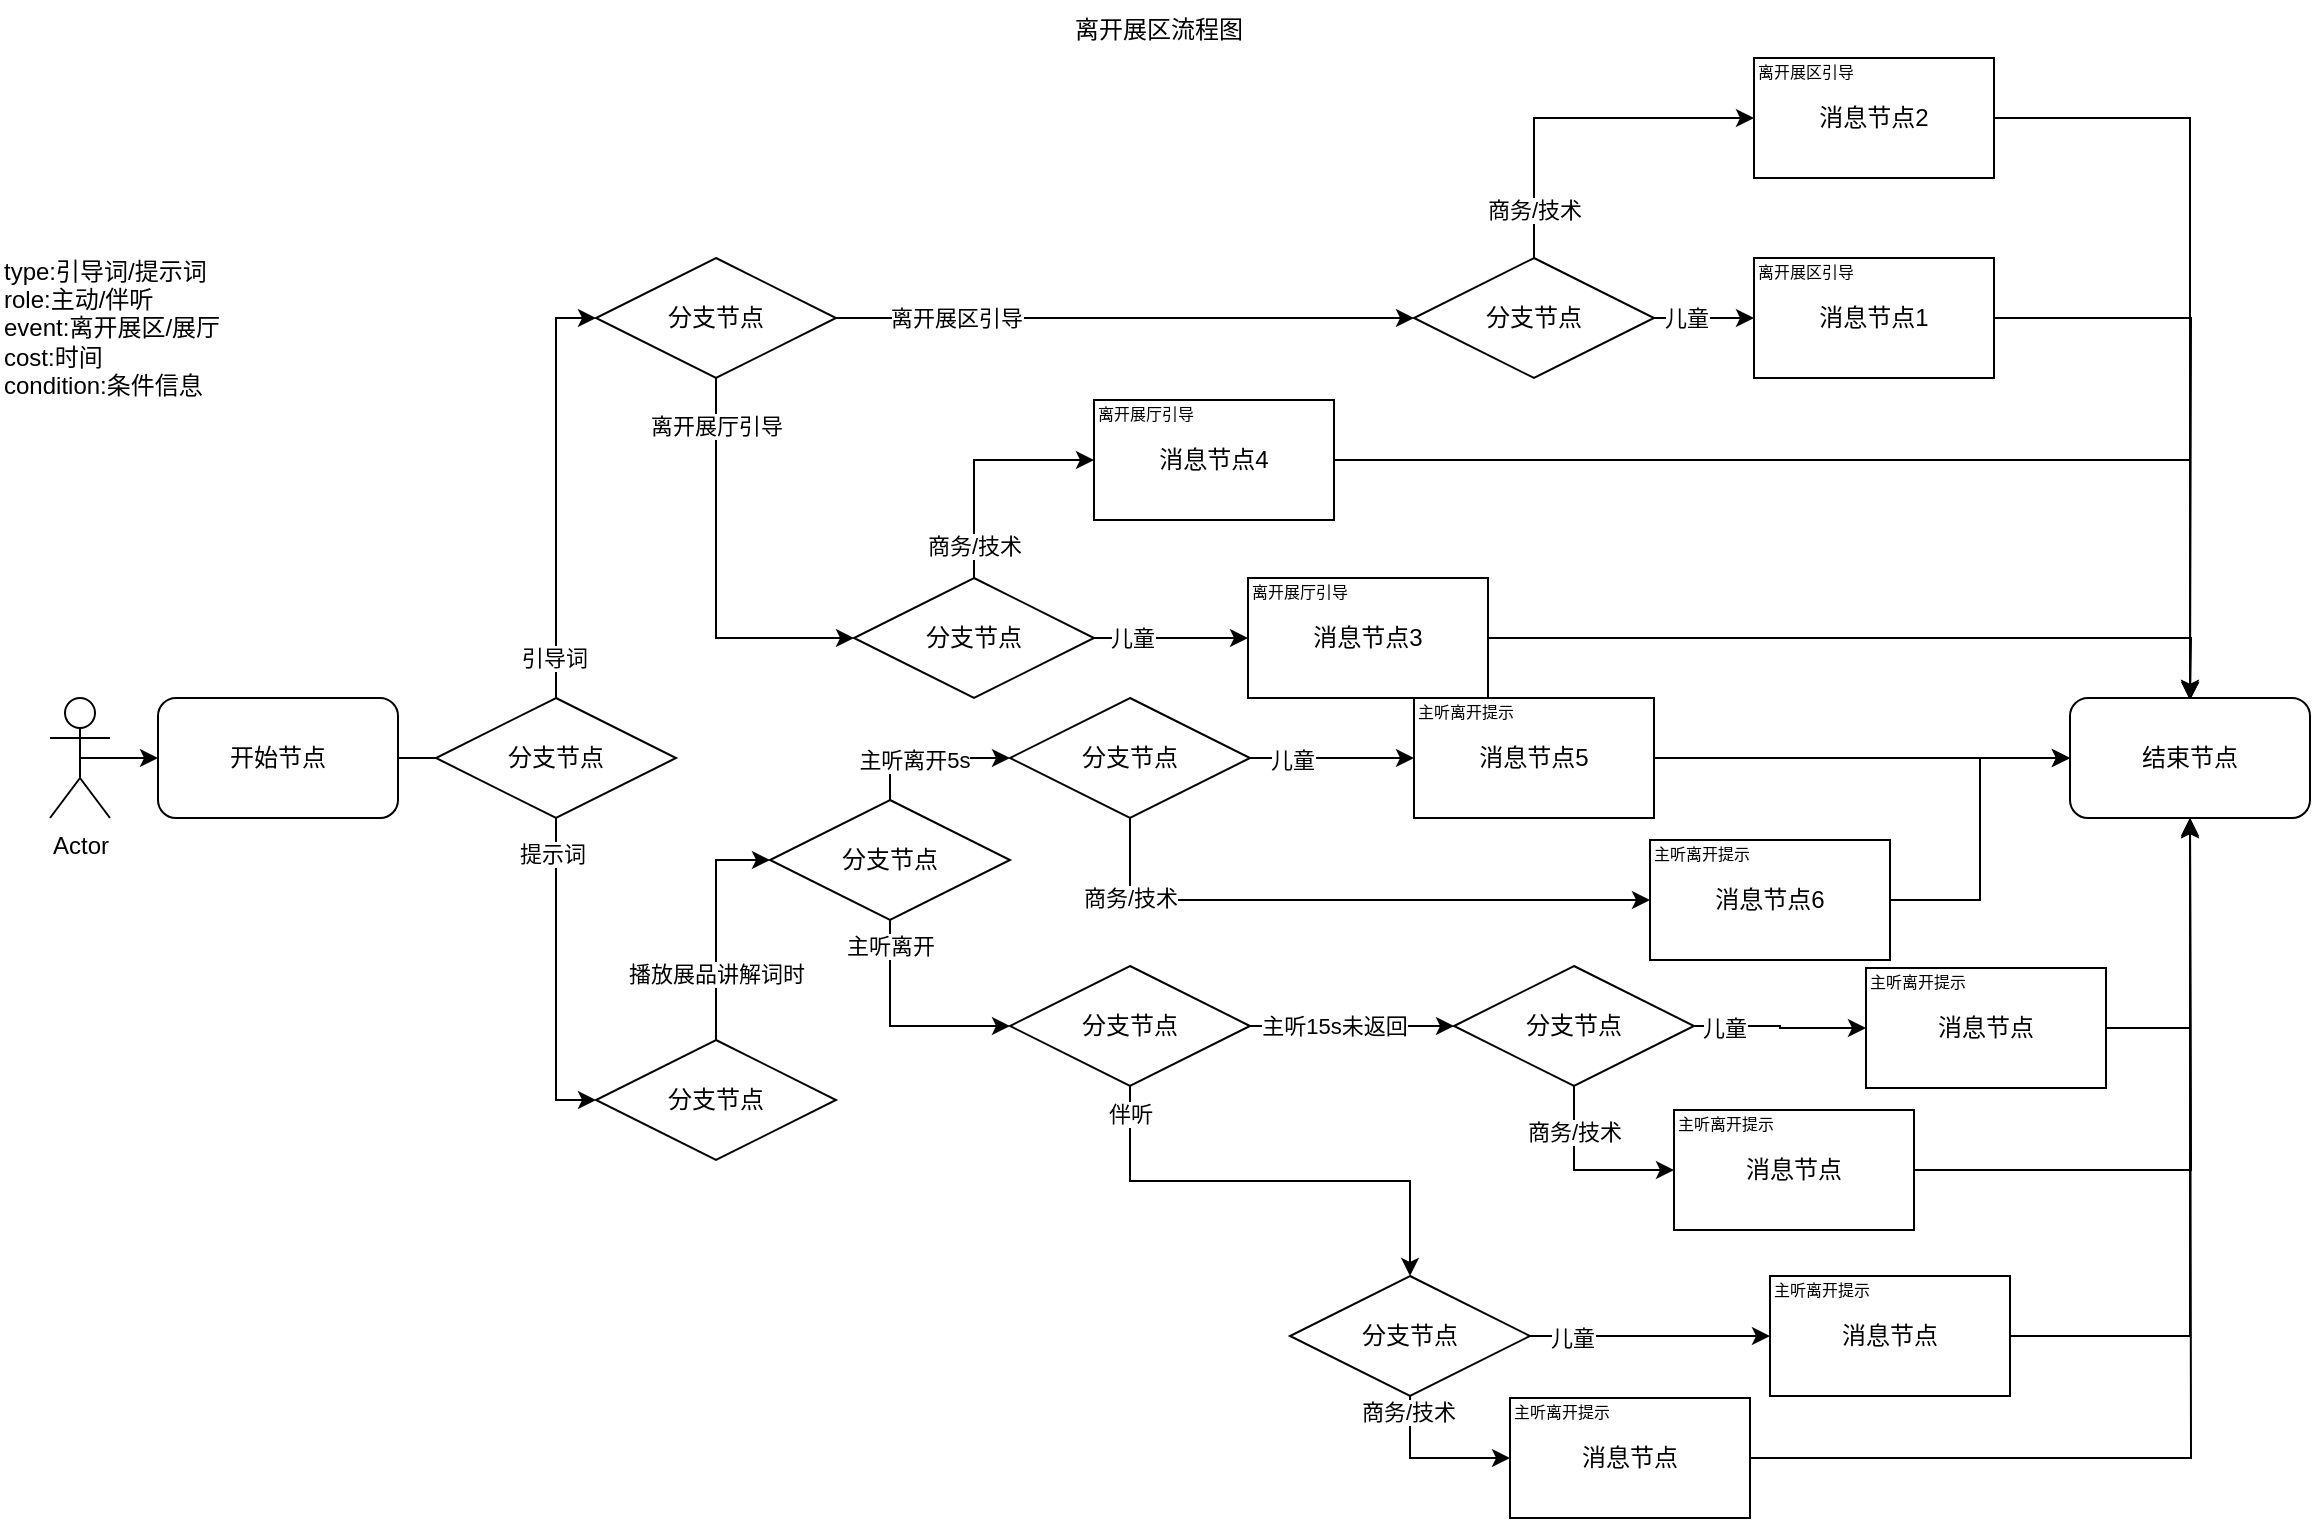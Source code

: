 <mxfile version="26.0.6">
  <diagram name="第 1 页" id="eqwS2rmoRDuyHipNQvQM">
    <mxGraphModel dx="1735" dy="1031" grid="1" gridSize="10" guides="1" tooltips="1" connect="1" arrows="1" fold="1" page="1" pageScale="1" pageWidth="1169" pageHeight="827" math="0" shadow="0">
      <root>
        <mxCell id="0" />
        <mxCell id="1" parent="0" />
        <mxCell id="97sA7i45QoaFlvlGvcoy-3" style="edgeStyle=orthogonalEdgeStyle;rounded=0;orthogonalLoop=1;jettySize=auto;html=1;exitX=0.5;exitY=0.5;exitDx=0;exitDy=0;exitPerimeter=0;entryX=0;entryY=0.5;entryDx=0;entryDy=0;" parent="1" source="97sA7i45QoaFlvlGvcoy-1" target="97sA7i45QoaFlvlGvcoy-2" edge="1">
          <mxGeometry relative="1" as="geometry" />
        </mxCell>
        <mxCell id="97sA7i45QoaFlvlGvcoy-1" value="Actor" style="shape=umlActor;verticalLabelPosition=bottom;verticalAlign=top;html=1;outlineConnect=0;" parent="1" vertex="1">
          <mxGeometry x="30" y="349" width="30" height="60" as="geometry" />
        </mxCell>
        <mxCell id="97sA7i45QoaFlvlGvcoy-5" style="edgeStyle=orthogonalEdgeStyle;rounded=0;orthogonalLoop=1;jettySize=auto;html=1;exitX=1;exitY=0.5;exitDx=0;exitDy=0;" parent="1" source="97sA7i45QoaFlvlGvcoy-2" edge="1">
          <mxGeometry relative="1" as="geometry">
            <mxPoint x="280" y="379" as="targetPoint" />
          </mxGeometry>
        </mxCell>
        <mxCell id="97sA7i45QoaFlvlGvcoy-2" value="开始节点" style="rounded=1;whiteSpace=wrap;html=1;" parent="1" vertex="1">
          <mxGeometry x="84" y="349" width="120" height="60" as="geometry" />
        </mxCell>
        <mxCell id="97sA7i45QoaFlvlGvcoy-10" value="type:引导词/提示词&lt;div&gt;role:主动/伴听&lt;/div&gt;&lt;div&gt;event:离开展区/展厅&lt;/div&gt;&lt;div&gt;cost:时间&lt;/div&gt;&lt;div&gt;condition:条件信息&lt;/div&gt;" style="text;html=1;align=left;verticalAlign=middle;resizable=0;points=[];autosize=1;strokeColor=none;fillColor=none;" parent="1" vertex="1">
          <mxGeometry x="5" y="119" width="130" height="90" as="geometry" />
        </mxCell>
        <mxCell id="0BQTkddd_yExmxfpGyZA-33" style="edgeStyle=orthogonalEdgeStyle;rounded=0;orthogonalLoop=1;jettySize=auto;html=1;exitX=0.5;exitY=0;exitDx=0;exitDy=0;entryX=0;entryY=0.5;entryDx=0;entryDy=0;" parent="1" source="97sA7i45QoaFlvlGvcoy-15" target="0BQTkddd_yExmxfpGyZA-37" edge="1">
          <mxGeometry relative="1" as="geometry">
            <mxPoint x="383.0" y="239" as="targetPoint" />
          </mxGeometry>
        </mxCell>
        <mxCell id="0BQTkddd_yExmxfpGyZA-34" value="引导词" style="edgeLabel;html=1;align=center;verticalAlign=middle;resizable=0;points=[];" parent="0BQTkddd_yExmxfpGyZA-33" vertex="1" connectable="0">
          <mxGeometry x="-0.804" y="1" relative="1" as="geometry">
            <mxPoint as="offset" />
          </mxGeometry>
        </mxCell>
        <mxCell id="0BQTkddd_yExmxfpGyZA-35" style="edgeStyle=orthogonalEdgeStyle;rounded=0;orthogonalLoop=1;jettySize=auto;html=1;exitX=0.5;exitY=1;exitDx=0;exitDy=0;entryX=0;entryY=0.5;entryDx=0;entryDy=0;" parent="1" source="97sA7i45QoaFlvlGvcoy-15" target="24F_cnndnKzgg-yqGema-22" edge="1">
          <mxGeometry relative="1" as="geometry">
            <mxPoint x="303" y="529" as="targetPoint" />
          </mxGeometry>
        </mxCell>
        <mxCell id="0BQTkddd_yExmxfpGyZA-36" value="提示词" style="edgeLabel;html=1;align=center;verticalAlign=middle;resizable=0;points=[];" parent="0BQTkddd_yExmxfpGyZA-35" vertex="1" connectable="0">
          <mxGeometry x="-0.778" y="-2" relative="1" as="geometry">
            <mxPoint as="offset" />
          </mxGeometry>
        </mxCell>
        <mxCell id="97sA7i45QoaFlvlGvcoy-15" value="分支节点" style="rhombus;whiteSpace=wrap;html=1;" parent="1" vertex="1">
          <mxGeometry x="223" y="349" width="120" height="60" as="geometry" />
        </mxCell>
        <mxCell id="qYZHV7-NMalifiw_TgKO-1" value="离开展区流程图" style="text;html=1;align=center;verticalAlign=middle;whiteSpace=wrap;rounded=0;" parent="1" vertex="1">
          <mxGeometry x="452" width="265" height="30" as="geometry" />
        </mxCell>
        <mxCell id="0BQTkddd_yExmxfpGyZA-4" style="edgeStyle=orthogonalEdgeStyle;rounded=0;orthogonalLoop=1;jettySize=auto;html=1;exitX=0.5;exitY=0;exitDx=0;exitDy=0;entryX=0;entryY=0.5;entryDx=0;entryDy=0;" parent="1" source="0BQTkddd_yExmxfpGyZA-1" target="0BQTkddd_yExmxfpGyZA-2" edge="1">
          <mxGeometry relative="1" as="geometry" />
        </mxCell>
        <mxCell id="0BQTkddd_yExmxfpGyZA-6" value="商务/技术" style="edgeLabel;html=1;align=center;verticalAlign=middle;resizable=0;points=[];" parent="0BQTkddd_yExmxfpGyZA-4" vertex="1" connectable="0">
          <mxGeometry x="-0.734" relative="1" as="geometry">
            <mxPoint as="offset" />
          </mxGeometry>
        </mxCell>
        <mxCell id="0BQTkddd_yExmxfpGyZA-5" style="edgeStyle=orthogonalEdgeStyle;rounded=0;orthogonalLoop=1;jettySize=auto;html=1;exitX=1;exitY=0.5;exitDx=0;exitDy=0;entryX=0;entryY=0.5;entryDx=0;entryDy=0;" parent="1" source="0BQTkddd_yExmxfpGyZA-1" target="0BQTkddd_yExmxfpGyZA-3" edge="1">
          <mxGeometry relative="1" as="geometry" />
        </mxCell>
        <mxCell id="0BQTkddd_yExmxfpGyZA-9" value="儿童" style="edgeLabel;html=1;align=center;verticalAlign=middle;resizable=0;points=[];" parent="0BQTkddd_yExmxfpGyZA-5" vertex="1" connectable="0">
          <mxGeometry x="-0.739" relative="1" as="geometry">
            <mxPoint x="9" as="offset" />
          </mxGeometry>
        </mxCell>
        <mxCell id="0BQTkddd_yExmxfpGyZA-1" value="分支节点" style="rhombus;whiteSpace=wrap;html=1;" parent="1" vertex="1">
          <mxGeometry x="712" y="129" width="120" height="60" as="geometry" />
        </mxCell>
        <mxCell id="D78f5MYqbMIF7nLeF2cV-3" style="edgeStyle=orthogonalEdgeStyle;rounded=0;orthogonalLoop=1;jettySize=auto;html=1;exitX=1;exitY=0.5;exitDx=0;exitDy=0;" parent="1" source="0BQTkddd_yExmxfpGyZA-2" target="D78f5MYqbMIF7nLeF2cV-2" edge="1">
          <mxGeometry relative="1" as="geometry" />
        </mxCell>
        <mxCell id="0BQTkddd_yExmxfpGyZA-2" value="消息节点2" style="rounded=0;whiteSpace=wrap;html=1;" parent="1" vertex="1">
          <mxGeometry x="882" y="29" width="120" height="60" as="geometry" />
        </mxCell>
        <mxCell id="D78f5MYqbMIF7nLeF2cV-4" style="edgeStyle=orthogonalEdgeStyle;rounded=0;orthogonalLoop=1;jettySize=auto;html=1;exitX=1;exitY=0.5;exitDx=0;exitDy=0;" parent="1" source="0BQTkddd_yExmxfpGyZA-3" edge="1">
          <mxGeometry relative="1" as="geometry">
            <mxPoint x="1100" y="350" as="targetPoint" />
          </mxGeometry>
        </mxCell>
        <mxCell id="0BQTkddd_yExmxfpGyZA-3" value="消息节点1" style="rounded=0;whiteSpace=wrap;html=1;" parent="1" vertex="1">
          <mxGeometry x="882" y="129" width="120" height="60" as="geometry" />
        </mxCell>
        <mxCell id="0BQTkddd_yExmxfpGyZA-7" value="&lt;font style=&quot;font-size: 8px;&quot;&gt;离开展区引导&lt;/font&gt;" style="text;html=1;align=left;verticalAlign=middle;whiteSpace=wrap;rounded=0;" parent="1" vertex="1">
          <mxGeometry x="882" y="29" width="70" height="11" as="geometry" />
        </mxCell>
        <mxCell id="0BQTkddd_yExmxfpGyZA-8" value="&lt;font style=&quot;font-size: 8px;&quot;&gt;离开展区引导&lt;/font&gt;" style="text;html=1;align=left;verticalAlign=middle;whiteSpace=wrap;rounded=0;" parent="1" vertex="1">
          <mxGeometry x="882" y="129" width="70" height="11" as="geometry" />
        </mxCell>
        <mxCell id="0BQTkddd_yExmxfpGyZA-10" style="edgeStyle=orthogonalEdgeStyle;rounded=0;orthogonalLoop=1;jettySize=auto;html=1;exitX=0.5;exitY=0;exitDx=0;exitDy=0;entryX=0;entryY=0.5;entryDx=0;entryDy=0;" parent="1" source="0BQTkddd_yExmxfpGyZA-14" target="0BQTkddd_yExmxfpGyZA-15" edge="1">
          <mxGeometry relative="1" as="geometry" />
        </mxCell>
        <mxCell id="0BQTkddd_yExmxfpGyZA-11" value="商务/技术" style="edgeLabel;html=1;align=center;verticalAlign=middle;resizable=0;points=[];" parent="0BQTkddd_yExmxfpGyZA-10" vertex="1" connectable="0">
          <mxGeometry x="-0.734" relative="1" as="geometry">
            <mxPoint as="offset" />
          </mxGeometry>
        </mxCell>
        <mxCell id="0BQTkddd_yExmxfpGyZA-12" style="edgeStyle=orthogonalEdgeStyle;rounded=0;orthogonalLoop=1;jettySize=auto;html=1;exitX=1;exitY=0.5;exitDx=0;exitDy=0;entryX=0;entryY=0.5;entryDx=0;entryDy=0;" parent="1" source="0BQTkddd_yExmxfpGyZA-14" target="0BQTkddd_yExmxfpGyZA-16" edge="1">
          <mxGeometry relative="1" as="geometry" />
        </mxCell>
        <mxCell id="0BQTkddd_yExmxfpGyZA-13" value="儿童" style="edgeLabel;html=1;align=center;verticalAlign=middle;resizable=0;points=[];" parent="0BQTkddd_yExmxfpGyZA-12" vertex="1" connectable="0">
          <mxGeometry x="-0.739" relative="1" as="geometry">
            <mxPoint x="9" as="offset" />
          </mxGeometry>
        </mxCell>
        <mxCell id="0BQTkddd_yExmxfpGyZA-14" value="分支节点" style="rhombus;whiteSpace=wrap;html=1;" parent="1" vertex="1">
          <mxGeometry x="432" y="289" width="120" height="60" as="geometry" />
        </mxCell>
        <mxCell id="D78f5MYqbMIF7nLeF2cV-5" style="edgeStyle=orthogonalEdgeStyle;rounded=0;orthogonalLoop=1;jettySize=auto;html=1;exitX=1;exitY=0.5;exitDx=0;exitDy=0;entryX=0.5;entryY=0;entryDx=0;entryDy=0;" parent="1" source="0BQTkddd_yExmxfpGyZA-15" target="D78f5MYqbMIF7nLeF2cV-2" edge="1">
          <mxGeometry relative="1" as="geometry" />
        </mxCell>
        <mxCell id="0BQTkddd_yExmxfpGyZA-15" value="消息节点4" style="rounded=0;whiteSpace=wrap;html=1;" parent="1" vertex="1">
          <mxGeometry x="552" y="200" width="120" height="60" as="geometry" />
        </mxCell>
        <mxCell id="D78f5MYqbMIF7nLeF2cV-6" style="edgeStyle=orthogonalEdgeStyle;rounded=0;orthogonalLoop=1;jettySize=auto;html=1;exitX=1;exitY=0.5;exitDx=0;exitDy=0;" parent="1" source="0BQTkddd_yExmxfpGyZA-16" edge="1">
          <mxGeometry relative="1" as="geometry">
            <mxPoint x="1100" y="350" as="targetPoint" />
          </mxGeometry>
        </mxCell>
        <mxCell id="0BQTkddd_yExmxfpGyZA-16" value="消息节点3" style="rounded=0;whiteSpace=wrap;html=1;" parent="1" vertex="1">
          <mxGeometry x="629" y="289" width="120" height="60" as="geometry" />
        </mxCell>
        <mxCell id="0BQTkddd_yExmxfpGyZA-17" value="&lt;font style=&quot;font-size: 8px;&quot;&gt;离开展厅引导&lt;/font&gt;" style="text;html=1;align=left;verticalAlign=middle;whiteSpace=wrap;rounded=0;" parent="1" vertex="1">
          <mxGeometry x="552" y="200" width="70" height="11" as="geometry" />
        </mxCell>
        <mxCell id="0BQTkddd_yExmxfpGyZA-18" value="&lt;font style=&quot;font-size: 8px;&quot;&gt;离开展厅引导&lt;/font&gt;" style="text;html=1;align=left;verticalAlign=middle;whiteSpace=wrap;rounded=0;" parent="1" vertex="1">
          <mxGeometry x="629" y="289" width="70" height="11" as="geometry" />
        </mxCell>
        <mxCell id="0BQTkddd_yExmxfpGyZA-38" style="edgeStyle=orthogonalEdgeStyle;rounded=0;orthogonalLoop=1;jettySize=auto;html=1;exitX=0.5;exitY=1;exitDx=0;exitDy=0;entryX=0;entryY=0.5;entryDx=0;entryDy=0;" parent="1" source="0BQTkddd_yExmxfpGyZA-37" target="0BQTkddd_yExmxfpGyZA-14" edge="1">
          <mxGeometry relative="1" as="geometry" />
        </mxCell>
        <mxCell id="0BQTkddd_yExmxfpGyZA-39" value="离开展厅引导" style="edgeLabel;html=1;align=center;verticalAlign=middle;resizable=0;points=[];" parent="0BQTkddd_yExmxfpGyZA-38" vertex="1" connectable="0">
          <mxGeometry x="-0.764" relative="1" as="geometry">
            <mxPoint as="offset" />
          </mxGeometry>
        </mxCell>
        <mxCell id="0BQTkddd_yExmxfpGyZA-42" style="edgeStyle=orthogonalEdgeStyle;rounded=0;orthogonalLoop=1;jettySize=auto;html=1;exitX=1;exitY=0.5;exitDx=0;exitDy=0;entryX=0;entryY=0.5;entryDx=0;entryDy=0;" parent="1" source="0BQTkddd_yExmxfpGyZA-37" target="0BQTkddd_yExmxfpGyZA-1" edge="1">
          <mxGeometry relative="1" as="geometry" />
        </mxCell>
        <mxCell id="0BQTkddd_yExmxfpGyZA-43" value="离开展区引导" style="edgeLabel;html=1;align=center;verticalAlign=middle;resizable=0;points=[];" parent="0BQTkddd_yExmxfpGyZA-42" vertex="1" connectable="0">
          <mxGeometry x="-0.925" relative="1" as="geometry">
            <mxPoint x="49" as="offset" />
          </mxGeometry>
        </mxCell>
        <mxCell id="0BQTkddd_yExmxfpGyZA-37" value="分支节点" style="rhombus;whiteSpace=wrap;html=1;" parent="1" vertex="1">
          <mxGeometry x="303" y="129" width="120" height="60" as="geometry" />
        </mxCell>
        <mxCell id="D78f5MYqbMIF7nLeF2cV-2" value="结束节点" style="rounded=1;whiteSpace=wrap;html=1;" parent="1" vertex="1">
          <mxGeometry x="1040" y="349" width="120" height="60" as="geometry" />
        </mxCell>
        <mxCell id="24F_cnndnKzgg-yqGema-1" style="edgeStyle=orthogonalEdgeStyle;rounded=0;orthogonalLoop=1;jettySize=auto;html=1;entryX=0;entryY=0.5;entryDx=0;entryDy=0;" parent="1" source="D78f5MYqbMIF7nLeF2cV-15" target="24F_cnndnKzgg-yqGema-8" edge="1">
          <mxGeometry relative="1" as="geometry">
            <mxPoint x="680" y="396" as="targetPoint" />
            <mxPoint x="480" y="400" as="sourcePoint" />
          </mxGeometry>
        </mxCell>
        <mxCell id="24F_cnndnKzgg-yqGema-20" value="主听离开5s" style="edgeLabel;html=1;align=center;verticalAlign=middle;resizable=0;points=[];" parent="24F_cnndnKzgg-yqGema-1" vertex="1" connectable="0">
          <mxGeometry x="-0.464" y="-1" relative="1" as="geometry">
            <mxPoint x="11" as="offset" />
          </mxGeometry>
        </mxCell>
        <mxCell id="24F_cnndnKzgg-yqGema-17" style="edgeStyle=orthogonalEdgeStyle;rounded=0;orthogonalLoop=1;jettySize=auto;html=1;exitX=0.5;exitY=1;exitDx=0;exitDy=0;entryX=0;entryY=0.5;entryDx=0;entryDy=0;" parent="1" source="D78f5MYqbMIF7nLeF2cV-15" target="24F_cnndnKzgg-yqGema-25" edge="1">
          <mxGeometry relative="1" as="geometry">
            <mxPoint x="560" y="550" as="targetPoint" />
          </mxGeometry>
        </mxCell>
        <mxCell id="24F_cnndnKzgg-yqGema-19" value="主听离开" style="edgeLabel;html=1;align=center;verticalAlign=middle;resizable=0;points=[];" parent="24F_cnndnKzgg-yqGema-17" vertex="1" connectable="0">
          <mxGeometry x="-0.84" relative="1" as="geometry">
            <mxPoint y="4" as="offset" />
          </mxGeometry>
        </mxCell>
        <mxCell id="D78f5MYqbMIF7nLeF2cV-15" value="分支节点" style="rhombus;whiteSpace=wrap;html=1;" parent="1" vertex="1">
          <mxGeometry x="390" y="400" width="120" height="60" as="geometry" />
        </mxCell>
        <mxCell id="24F_cnndnKzgg-yqGema-4" style="edgeStyle=orthogonalEdgeStyle;rounded=0;orthogonalLoop=1;jettySize=auto;html=1;entryX=0;entryY=0.5;entryDx=0;entryDy=0;exitX=0.5;exitY=1;exitDx=0;exitDy=0;" parent="1" source="24F_cnndnKzgg-yqGema-8" target="24F_cnndnKzgg-yqGema-9" edge="1">
          <mxGeometry relative="1" as="geometry" />
        </mxCell>
        <mxCell id="24F_cnndnKzgg-yqGema-5" value="商务/技术" style="edgeLabel;html=1;align=center;verticalAlign=middle;resizable=0;points=[];" parent="24F_cnndnKzgg-yqGema-4" vertex="1" connectable="0">
          <mxGeometry x="-0.734" relative="1" as="geometry">
            <mxPoint as="offset" />
          </mxGeometry>
        </mxCell>
        <mxCell id="24F_cnndnKzgg-yqGema-6" style="edgeStyle=orthogonalEdgeStyle;rounded=0;orthogonalLoop=1;jettySize=auto;html=1;exitX=1;exitY=0.5;exitDx=0;exitDy=0;entryX=0;entryY=0.5;entryDx=0;entryDy=0;" parent="1" source="24F_cnndnKzgg-yqGema-8" target="24F_cnndnKzgg-yqGema-10" edge="1">
          <mxGeometry relative="1" as="geometry" />
        </mxCell>
        <mxCell id="24F_cnndnKzgg-yqGema-7" value="儿童" style="edgeLabel;html=1;align=center;verticalAlign=middle;resizable=0;points=[];" parent="24F_cnndnKzgg-yqGema-6" vertex="1" connectable="0">
          <mxGeometry x="-0.739" relative="1" as="geometry">
            <mxPoint x="10" y="1" as="offset" />
          </mxGeometry>
        </mxCell>
        <mxCell id="24F_cnndnKzgg-yqGema-8" value="分支节点" style="rhombus;whiteSpace=wrap;html=1;" parent="1" vertex="1">
          <mxGeometry x="510" y="349" width="120" height="60" as="geometry" />
        </mxCell>
        <mxCell id="24F_cnndnKzgg-yqGema-16" style="edgeStyle=orthogonalEdgeStyle;rounded=0;orthogonalLoop=1;jettySize=auto;html=1;exitX=1;exitY=0.5;exitDx=0;exitDy=0;entryX=0;entryY=0.5;entryDx=0;entryDy=0;" parent="1" source="24F_cnndnKzgg-yqGema-9" target="D78f5MYqbMIF7nLeF2cV-2" edge="1">
          <mxGeometry relative="1" as="geometry" />
        </mxCell>
        <mxCell id="24F_cnndnKzgg-yqGema-9" value="消息节点6" style="rounded=0;whiteSpace=wrap;html=1;" parent="1" vertex="1">
          <mxGeometry x="830" y="420" width="120" height="60" as="geometry" />
        </mxCell>
        <mxCell id="24F_cnndnKzgg-yqGema-14" style="edgeStyle=orthogonalEdgeStyle;rounded=0;orthogonalLoop=1;jettySize=auto;html=1;exitX=1;exitY=0.5;exitDx=0;exitDy=0;entryX=0;entryY=0.5;entryDx=0;entryDy=0;" parent="1" source="24F_cnndnKzgg-yqGema-10" target="D78f5MYqbMIF7nLeF2cV-2" edge="1">
          <mxGeometry relative="1" as="geometry" />
        </mxCell>
        <mxCell id="24F_cnndnKzgg-yqGema-10" value="消息节点5" style="rounded=0;whiteSpace=wrap;html=1;" parent="1" vertex="1">
          <mxGeometry x="712" y="349" width="120" height="60" as="geometry" />
        </mxCell>
        <mxCell id="24F_cnndnKzgg-yqGema-11" value="&lt;font style=&quot;font-size: 8px;&quot;&gt;主听离开提示&lt;/font&gt;" style="text;html=1;align=left;verticalAlign=middle;whiteSpace=wrap;rounded=0;" parent="1" vertex="1">
          <mxGeometry x="830" y="420" width="70" height="11" as="geometry" />
        </mxCell>
        <mxCell id="24F_cnndnKzgg-yqGema-12" value="&lt;font style=&quot;font-size: 8px;&quot;&gt;主听离开提示&lt;/font&gt;" style="text;html=1;align=left;verticalAlign=middle;whiteSpace=wrap;rounded=0;" parent="1" vertex="1">
          <mxGeometry x="712" y="349" width="70" height="11" as="geometry" />
        </mxCell>
        <mxCell id="24F_cnndnKzgg-yqGema-23" style="edgeStyle=orthogonalEdgeStyle;rounded=0;orthogonalLoop=1;jettySize=auto;html=1;exitX=0.5;exitY=0;exitDx=0;exitDy=0;entryX=0;entryY=0.5;entryDx=0;entryDy=0;" parent="1" source="24F_cnndnKzgg-yqGema-22" target="D78f5MYqbMIF7nLeF2cV-15" edge="1">
          <mxGeometry relative="1" as="geometry" />
        </mxCell>
        <mxCell id="24F_cnndnKzgg-yqGema-24" value="播放展品讲解词时" style="edgeLabel;html=1;align=center;verticalAlign=middle;resizable=0;points=[];" parent="24F_cnndnKzgg-yqGema-23" vertex="1" connectable="0">
          <mxGeometry x="-0.43" relative="1" as="geometry">
            <mxPoint as="offset" />
          </mxGeometry>
        </mxCell>
        <mxCell id="24F_cnndnKzgg-yqGema-22" value="分支节点" style="rhombus;whiteSpace=wrap;html=1;" parent="1" vertex="1">
          <mxGeometry x="303" y="520" width="120" height="60" as="geometry" />
        </mxCell>
        <mxCell id="24F_cnndnKzgg-yqGema-26" style="edgeStyle=orthogonalEdgeStyle;rounded=0;orthogonalLoop=1;jettySize=auto;html=1;exitX=1;exitY=0.5;exitDx=0;exitDy=0;" parent="1" source="24F_cnndnKzgg-yqGema-25" edge="1" target="PFfS1GUrb-edP6tvVGiB-5">
          <mxGeometry relative="1" as="geometry">
            <mxPoint x="1022" y="494" as="targetPoint" />
            <mxPoint x="662" y="494" as="sourcePoint" />
          </mxGeometry>
        </mxCell>
        <mxCell id="24F_cnndnKzgg-yqGema-29" value="主听15s未返回" style="edgeLabel;html=1;align=center;verticalAlign=middle;resizable=0;points=[];" parent="24F_cnndnKzgg-yqGema-26" vertex="1" connectable="0">
          <mxGeometry x="-0.731" y="-1" relative="1" as="geometry">
            <mxPoint x="28" y="-1" as="offset" />
          </mxGeometry>
        </mxCell>
        <mxCell id="24F_cnndnKzgg-yqGema-28" style="edgeStyle=orthogonalEdgeStyle;rounded=0;orthogonalLoop=1;jettySize=auto;html=1;exitX=0.5;exitY=1;exitDx=0;exitDy=0;entryX=0.5;entryY=0;entryDx=0;entryDy=0;" parent="1" source="24F_cnndnKzgg-yqGema-25" target="24F_cnndnKzgg-yqGema-31" edge="1">
          <mxGeometry relative="1" as="geometry">
            <mxPoint x="710" y="590" as="targetPoint" />
          </mxGeometry>
        </mxCell>
        <mxCell id="24F_cnndnKzgg-yqGema-30" value="伴听" style="edgeLabel;html=1;align=center;verticalAlign=middle;resizable=0;points=[];" parent="24F_cnndnKzgg-yqGema-28" vertex="1" connectable="0">
          <mxGeometry x="-0.884" relative="1" as="geometry">
            <mxPoint as="offset" />
          </mxGeometry>
        </mxCell>
        <mxCell id="24F_cnndnKzgg-yqGema-25" value="分支节点" style="rhombus;whiteSpace=wrap;html=1;" parent="1" vertex="1">
          <mxGeometry x="510" y="483" width="120" height="60" as="geometry" />
        </mxCell>
        <mxCell id="24F_cnndnKzgg-yqGema-32" style="edgeStyle=orthogonalEdgeStyle;rounded=0;orthogonalLoop=1;jettySize=auto;html=1;exitX=1;exitY=0.5;exitDx=0;exitDy=0;entryX=0;entryY=0.5;entryDx=0;entryDy=0;" parent="1" source="24F_cnndnKzgg-yqGema-31" target="24F_cnndnKzgg-yqGema-36" edge="1">
          <mxGeometry relative="1" as="geometry">
            <mxPoint x="840" y="668" as="targetPoint" />
          </mxGeometry>
        </mxCell>
        <mxCell id="24F_cnndnKzgg-yqGema-34" value="儿童" style="edgeLabel;html=1;align=center;verticalAlign=middle;resizable=0;points=[];" parent="24F_cnndnKzgg-yqGema-32" vertex="1" connectable="0">
          <mxGeometry x="-0.66" y="-1" relative="1" as="geometry">
            <mxPoint as="offset" />
          </mxGeometry>
        </mxCell>
        <mxCell id="24F_cnndnKzgg-yqGema-33" style="edgeStyle=orthogonalEdgeStyle;rounded=0;orthogonalLoop=1;jettySize=auto;html=1;exitX=0.5;exitY=1;exitDx=0;exitDy=0;entryX=0;entryY=0.5;entryDx=0;entryDy=0;" parent="1" source="24F_cnndnKzgg-yqGema-31" target="24F_cnndnKzgg-yqGema-38" edge="1">
          <mxGeometry relative="1" as="geometry">
            <mxPoint x="810" y="748" as="targetPoint" />
          </mxGeometry>
        </mxCell>
        <mxCell id="24F_cnndnKzgg-yqGema-35" value="商务/技术" style="edgeLabel;html=1;align=center;verticalAlign=middle;resizable=0;points=[];" parent="24F_cnndnKzgg-yqGema-33" vertex="1" connectable="0">
          <mxGeometry x="-0.814" y="-1" relative="1" as="geometry">
            <mxPoint as="offset" />
          </mxGeometry>
        </mxCell>
        <mxCell id="24F_cnndnKzgg-yqGema-31" value="分支节点" style="rhombus;whiteSpace=wrap;html=1;" parent="1" vertex="1">
          <mxGeometry x="650" y="638" width="120" height="60" as="geometry" />
        </mxCell>
        <mxCell id="24F_cnndnKzgg-yqGema-40" style="edgeStyle=orthogonalEdgeStyle;rounded=0;orthogonalLoop=1;jettySize=auto;html=1;exitX=1;exitY=0.5;exitDx=0;exitDy=0;entryX=0.5;entryY=1;entryDx=0;entryDy=0;" parent="1" source="24F_cnndnKzgg-yqGema-36" target="D78f5MYqbMIF7nLeF2cV-2" edge="1">
          <mxGeometry relative="1" as="geometry" />
        </mxCell>
        <mxCell id="24F_cnndnKzgg-yqGema-36" value="消息节点" style="rounded=0;whiteSpace=wrap;html=1;" parent="1" vertex="1">
          <mxGeometry x="890" y="638" width="120" height="60" as="geometry" />
        </mxCell>
        <mxCell id="24F_cnndnKzgg-yqGema-37" value="&lt;span style=&quot;font-size: 8px;&quot;&gt;主听离开提示&lt;/span&gt;" style="text;html=1;align=left;verticalAlign=middle;whiteSpace=wrap;rounded=0;" parent="1" vertex="1">
          <mxGeometry x="890" y="638" width="70" height="11" as="geometry" />
        </mxCell>
        <mxCell id="24F_cnndnKzgg-yqGema-41" style="edgeStyle=orthogonalEdgeStyle;rounded=0;orthogonalLoop=1;jettySize=auto;html=1;exitX=1;exitY=0.5;exitDx=0;exitDy=0;" parent="1" source="24F_cnndnKzgg-yqGema-38" edge="1">
          <mxGeometry relative="1" as="geometry">
            <mxPoint x="1100" y="410" as="targetPoint" />
          </mxGeometry>
        </mxCell>
        <mxCell id="24F_cnndnKzgg-yqGema-38" value="消息节点" style="rounded=0;whiteSpace=wrap;html=1;" parent="1" vertex="1">
          <mxGeometry x="760" y="699" width="120" height="60" as="geometry" />
        </mxCell>
        <mxCell id="24F_cnndnKzgg-yqGema-39" value="&lt;font style=&quot;font-size: 8px;&quot;&gt;主听离开提示&lt;/font&gt;" style="text;html=1;align=left;verticalAlign=middle;whiteSpace=wrap;rounded=0;" parent="1" vertex="1">
          <mxGeometry x="760" y="699" width="70" height="11" as="geometry" />
        </mxCell>
        <mxCell id="PFfS1GUrb-edP6tvVGiB-1" style="edgeStyle=orthogonalEdgeStyle;rounded=0;orthogonalLoop=1;jettySize=auto;html=1;exitX=1;exitY=0.5;exitDx=0;exitDy=0;entryX=0;entryY=0.5;entryDx=0;entryDy=0;" edge="1" parent="1" source="PFfS1GUrb-edP6tvVGiB-5" target="PFfS1GUrb-edP6tvVGiB-6">
          <mxGeometry relative="1" as="geometry">
            <mxPoint x="922" y="510" as="targetPoint" />
          </mxGeometry>
        </mxCell>
        <mxCell id="PFfS1GUrb-edP6tvVGiB-2" value="儿童" style="edgeLabel;html=1;align=center;verticalAlign=middle;resizable=0;points=[];" vertex="1" connectable="0" parent="PFfS1GUrb-edP6tvVGiB-1">
          <mxGeometry x="-0.66" y="-1" relative="1" as="geometry">
            <mxPoint as="offset" />
          </mxGeometry>
        </mxCell>
        <mxCell id="PFfS1GUrb-edP6tvVGiB-3" style="edgeStyle=orthogonalEdgeStyle;rounded=0;orthogonalLoop=1;jettySize=auto;html=1;exitX=0.5;exitY=1;exitDx=0;exitDy=0;entryX=0;entryY=0.5;entryDx=0;entryDy=0;" edge="1" parent="1" source="PFfS1GUrb-edP6tvVGiB-5" target="PFfS1GUrb-edP6tvVGiB-8">
          <mxGeometry relative="1" as="geometry">
            <mxPoint x="892" y="590" as="targetPoint" />
          </mxGeometry>
        </mxCell>
        <mxCell id="PFfS1GUrb-edP6tvVGiB-4" value="商务/技术" style="edgeLabel;html=1;align=center;verticalAlign=middle;resizable=0;points=[];" vertex="1" connectable="0" parent="PFfS1GUrb-edP6tvVGiB-3">
          <mxGeometry x="-0.814" y="-1" relative="1" as="geometry">
            <mxPoint x="1" y="14" as="offset" />
          </mxGeometry>
        </mxCell>
        <mxCell id="PFfS1GUrb-edP6tvVGiB-5" value="分支节点" style="rhombus;whiteSpace=wrap;html=1;" vertex="1" parent="1">
          <mxGeometry x="732" y="483" width="120" height="60" as="geometry" />
        </mxCell>
        <mxCell id="PFfS1GUrb-edP6tvVGiB-12" style="edgeStyle=orthogonalEdgeStyle;rounded=0;orthogonalLoop=1;jettySize=auto;html=1;exitX=1;exitY=0.5;exitDx=0;exitDy=0;entryX=0.5;entryY=1;entryDx=0;entryDy=0;" edge="1" parent="1" source="PFfS1GUrb-edP6tvVGiB-6" target="D78f5MYqbMIF7nLeF2cV-2">
          <mxGeometry relative="1" as="geometry" />
        </mxCell>
        <mxCell id="PFfS1GUrb-edP6tvVGiB-6" value="消息节点" style="rounded=0;whiteSpace=wrap;html=1;" vertex="1" parent="1">
          <mxGeometry x="938" y="484" width="120" height="60" as="geometry" />
        </mxCell>
        <mxCell id="PFfS1GUrb-edP6tvVGiB-7" value="&lt;span style=&quot;font-size: 8px;&quot;&gt;主听离开提示&lt;/span&gt;" style="text;html=1;align=left;verticalAlign=middle;whiteSpace=wrap;rounded=0;" vertex="1" parent="1">
          <mxGeometry x="938" y="484" width="70" height="11" as="geometry" />
        </mxCell>
        <mxCell id="PFfS1GUrb-edP6tvVGiB-13" style="edgeStyle=orthogonalEdgeStyle;rounded=0;orthogonalLoop=1;jettySize=auto;html=1;exitX=1;exitY=0.5;exitDx=0;exitDy=0;" edge="1" parent="1" source="PFfS1GUrb-edP6tvVGiB-8">
          <mxGeometry relative="1" as="geometry">
            <mxPoint x="1100" y="410" as="targetPoint" />
          </mxGeometry>
        </mxCell>
        <mxCell id="PFfS1GUrb-edP6tvVGiB-8" value="消息节点" style="rounded=0;whiteSpace=wrap;html=1;" vertex="1" parent="1">
          <mxGeometry x="842" y="555" width="120" height="60" as="geometry" />
        </mxCell>
        <mxCell id="PFfS1GUrb-edP6tvVGiB-9" value="&lt;font style=&quot;font-size: 8px;&quot;&gt;主听离开提示&lt;/font&gt;" style="text;html=1;align=left;verticalAlign=middle;whiteSpace=wrap;rounded=0;" vertex="1" parent="1">
          <mxGeometry x="842" y="555" width="70" height="11" as="geometry" />
        </mxCell>
      </root>
    </mxGraphModel>
  </diagram>
</mxfile>
